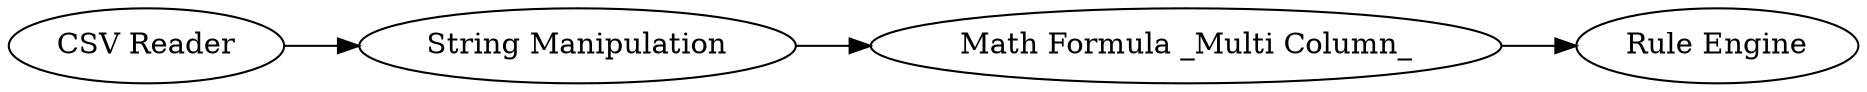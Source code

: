digraph {
	19 [label="String Manipulation"]
	21 [label="Math Formula _Multi Column_"]
	22 [label="Rule Engine"]
	24 [label="CSV Reader"]
	19 -> 21
	21 -> 22
	24 -> 19
	rankdir=LR
}
